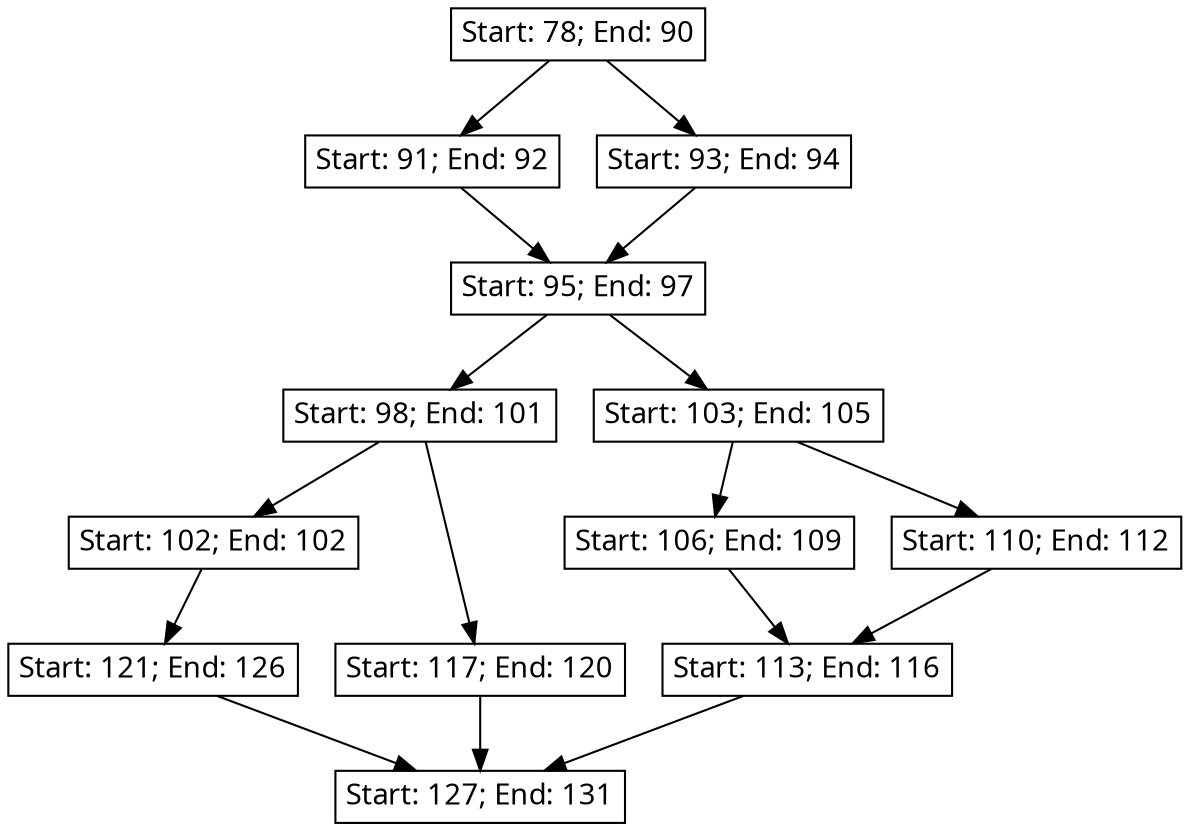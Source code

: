 strict digraph "" {
	node [fontname=sans,
		height=0.1,
		label="\N",
		margin=0.07,
		shape=box,
		width=0.1
	];
	78	[end=90,
		label="Start: 78; End: 90",
		start=78,
		target1=91,
		target2=93];
	91	[end=92,
		label="Start: 91; End: 92",
		start=91,
		target1=95];
	78 -> 91;
	93	[end=94,
		label="Start: 93; End: 94",
		start=93,
		target1=95];
	78 -> 93;
	95	[end=97,
		label="Start: 95; End: 97",
		start=95,
		target1=98,
		target2=103];
	91 -> 95;
	98	[end=101,
		label="Start: 98; End: 101",
		start=98,
		target1=102,
		target2=117];
	95 -> 98;
	103	[end=105,
		label="Start: 103; End: 105",
		start=103,
		target1=106,
		target2=110];
	95 -> 103;
	102	[end=102,
		label="Start: 102; End: 102",
		start=102,
		target1=121];
	98 -> 102;
	117	[end=120,
		label="Start: 117; End: 120",
		start=117,
		target1=127];
	98 -> 117;
	121	[end=126,
		label="Start: 121; End: 126",
		start=121,
		target1=127];
	102 -> 121;
	127	[end=131,
		label="Start: 127; End: 131",
		start=127];
	121 -> 127;
	117 -> 127;
	106	[end=109,
		label="Start: 106; End: 109",
		start=106,
		target1=113];
	103 -> 106;
	110	[end=112,
		label="Start: 110; End: 112",
		start=110,
		target1=113];
	103 -> 110;
	113	[end=116,
		label="Start: 113; End: 116",
		start=113,
		target1=127];
	106 -> 113;
	113 -> 127;
	110 -> 113;
	93 -> 95;
}
